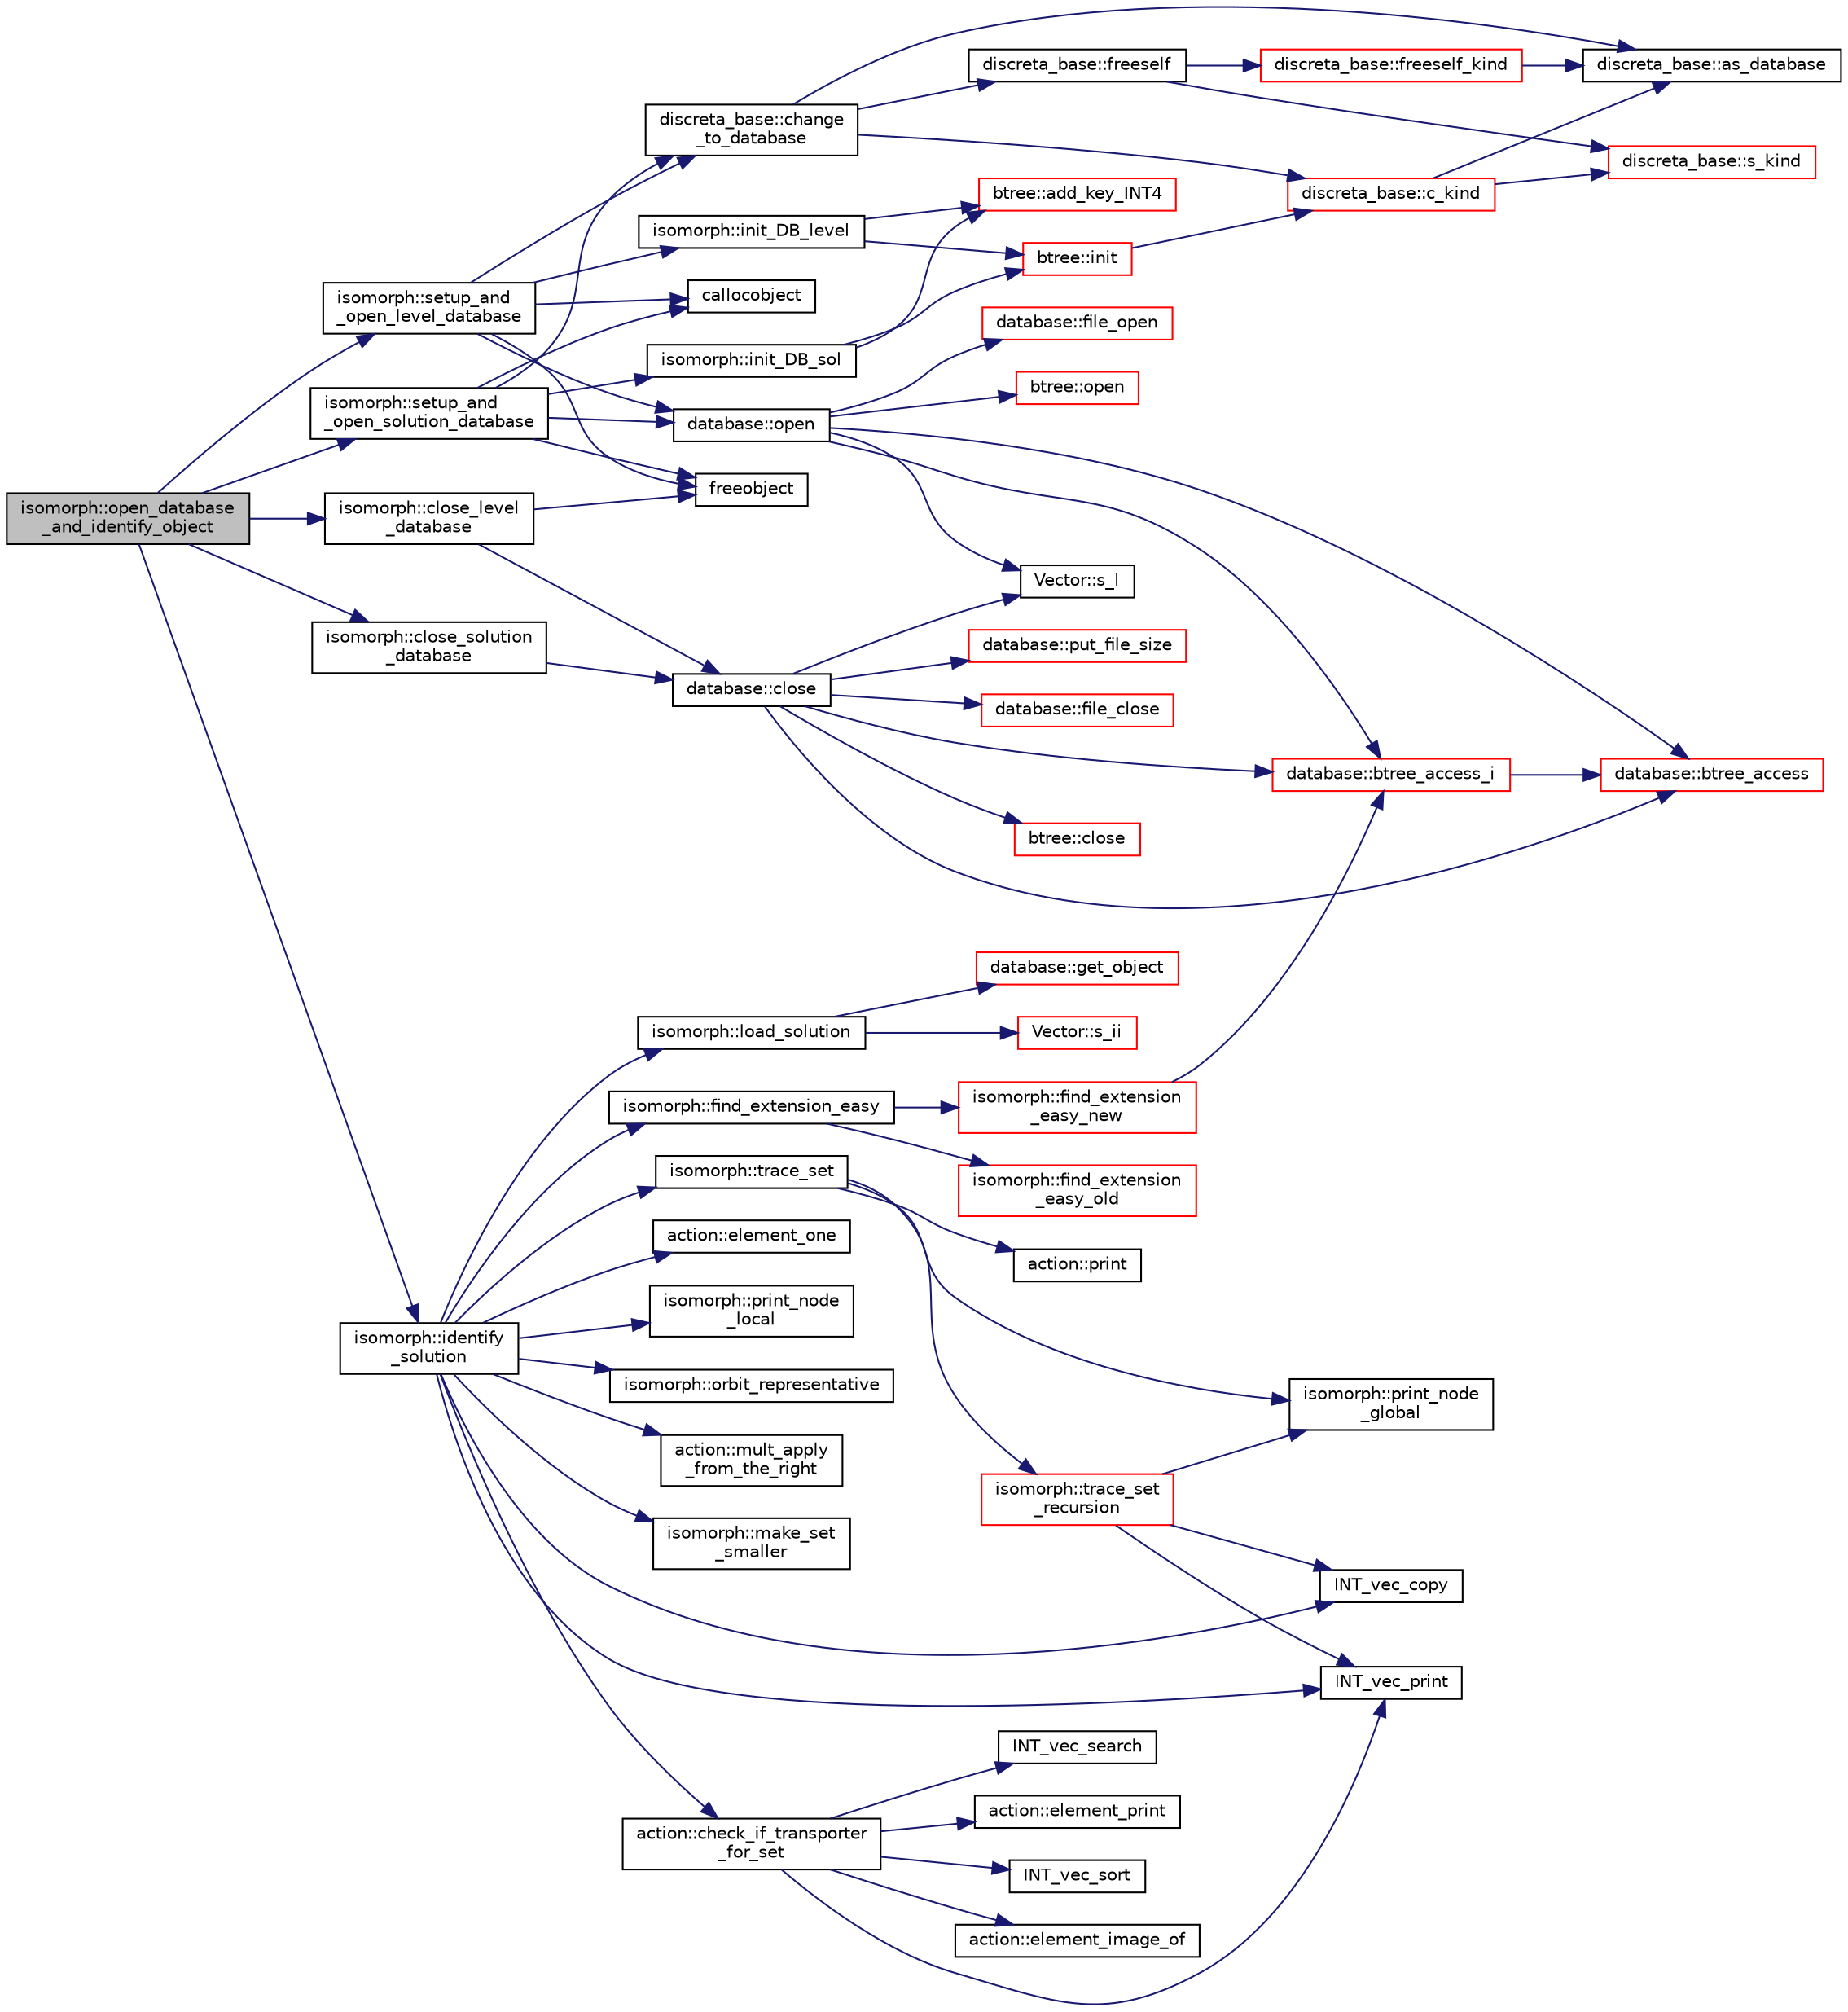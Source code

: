 digraph "isomorph::open_database_and_identify_object"
{
  edge [fontname="Helvetica",fontsize="10",labelfontname="Helvetica",labelfontsize="10"];
  node [fontname="Helvetica",fontsize="10",shape=record];
  rankdir="LR";
  Node8622 [label="isomorph::open_database\l_and_identify_object",height=0.2,width=0.4,color="black", fillcolor="grey75", style="filled", fontcolor="black"];
  Node8622 -> Node8623 [color="midnightblue",fontsize="10",style="solid",fontname="Helvetica"];
  Node8623 [label="isomorph::setup_and\l_open_solution_database",height=0.2,width=0.4,color="black", fillcolor="white", style="filled",URL="$d3/d5f/classisomorph.html#a31846d3ae261a9c2dc089fb87710ce5c"];
  Node8623 -> Node8624 [color="midnightblue",fontsize="10",style="solid",fontname="Helvetica"];
  Node8624 [label="freeobject",height=0.2,width=0.4,color="black", fillcolor="white", style="filled",URL="$d9/d60/discreta_8h.html#a3bd8a0c7f8d0451709f6e310536ff2ae"];
  Node8623 -> Node8625 [color="midnightblue",fontsize="10",style="solid",fontname="Helvetica"];
  Node8625 [label="callocobject",height=0.2,width=0.4,color="black", fillcolor="white", style="filled",URL="$d9/d60/discreta_8h.html#a8bbcb8338d159223714097d10e94364d"];
  Node8623 -> Node8626 [color="midnightblue",fontsize="10",style="solid",fontname="Helvetica"];
  Node8626 [label="discreta_base::change\l_to_database",height=0.2,width=0.4,color="black", fillcolor="white", style="filled",URL="$d7/d71/classdiscreta__base.html#a9187fb1e0526e3d327b78bb19475ae40"];
  Node8626 -> Node8627 [color="midnightblue",fontsize="10",style="solid",fontname="Helvetica"];
  Node8627 [label="discreta_base::freeself",height=0.2,width=0.4,color="black", fillcolor="white", style="filled",URL="$d7/d71/classdiscreta__base.html#a9a3c9501a562293b5667c11b9174d6e5"];
  Node8627 -> Node8628 [color="midnightblue",fontsize="10",style="solid",fontname="Helvetica"];
  Node8628 [label="discreta_base::freeself_kind",height=0.2,width=0.4,color="red", fillcolor="white", style="filled",URL="$d7/d71/classdiscreta__base.html#a63a23ada2165b3838fab719ed458cec8"];
  Node8628 -> Node8667 [color="midnightblue",fontsize="10",style="solid",fontname="Helvetica"];
  Node8667 [label="discreta_base::as_database",height=0.2,width=0.4,color="black", fillcolor="white", style="filled",URL="$d7/d71/classdiscreta__base.html#ab055d39d58210a2b03ba3d33703b09a9"];
  Node8627 -> Node8630 [color="midnightblue",fontsize="10",style="solid",fontname="Helvetica"];
  Node8630 [label="discreta_base::s_kind",height=0.2,width=0.4,color="red", fillcolor="white", style="filled",URL="$d7/d71/classdiscreta__base.html#a8a830025c74adbbc3362418a7c2ba157"];
  Node8626 -> Node8675 [color="midnightblue",fontsize="10",style="solid",fontname="Helvetica"];
  Node8675 [label="discreta_base::c_kind",height=0.2,width=0.4,color="red", fillcolor="white", style="filled",URL="$d7/d71/classdiscreta__base.html#adc2ff61589c2d083688e7a43f333cb62"];
  Node8675 -> Node8667 [color="midnightblue",fontsize="10",style="solid",fontname="Helvetica"];
  Node8675 -> Node8630 [color="midnightblue",fontsize="10",style="solid",fontname="Helvetica"];
  Node8626 -> Node8667 [color="midnightblue",fontsize="10",style="solid",fontname="Helvetica"];
  Node8623 -> Node8698 [color="midnightblue",fontsize="10",style="solid",fontname="Helvetica"];
  Node8698 [label="isomorph::init_DB_sol",height=0.2,width=0.4,color="black", fillcolor="white", style="filled",URL="$d3/d5f/classisomorph.html#afd8d8a546fa9a7bc6f211b216e291039"];
  Node8698 -> Node8699 [color="midnightblue",fontsize="10",style="solid",fontname="Helvetica"];
  Node8699 [label="btree::init",height=0.2,width=0.4,color="red", fillcolor="white", style="filled",URL="$dd/db0/classbtree.html#a3c88706e9886f1f9bc142b511aeab642"];
  Node8699 -> Node8675 [color="midnightblue",fontsize="10",style="solid",fontname="Helvetica"];
  Node8698 -> Node8721 [color="midnightblue",fontsize="10",style="solid",fontname="Helvetica"];
  Node8721 [label="btree::add_key_INT4",height=0.2,width=0.4,color="red", fillcolor="white", style="filled",URL="$dd/db0/classbtree.html#a4c42710e5f8cb4e3991d591fe2ae6f42"];
  Node8623 -> Node8736 [color="midnightblue",fontsize="10",style="solid",fontname="Helvetica"];
  Node8736 [label="database::open",height=0.2,width=0.4,color="black", fillcolor="white", style="filled",URL="$db/d72/classdatabase.html#a65e8eccf98ecab4d55fb25bacaae6a19"];
  Node8736 -> Node8737 [color="midnightblue",fontsize="10",style="solid",fontname="Helvetica"];
  Node8737 [label="database::file_open",height=0.2,width=0.4,color="red", fillcolor="white", style="filled",URL="$db/d72/classdatabase.html#a33494febd887d058f862ef6001d4a044"];
  Node8736 -> Node8747 [color="midnightblue",fontsize="10",style="solid",fontname="Helvetica"];
  Node8747 [label="database::btree_access",height=0.2,width=0.4,color="red", fillcolor="white", style="filled",URL="$db/d72/classdatabase.html#a30109ba5488b06111439f887fc1ac499"];
  Node8736 -> Node8732 [color="midnightblue",fontsize="10",style="solid",fontname="Helvetica"];
  Node8732 [label="Vector::s_l",height=0.2,width=0.4,color="black", fillcolor="white", style="filled",URL="$d5/db2/class_vector.html#ad2dc082288f858d22a528832289e0704"];
  Node8736 -> Node8748 [color="midnightblue",fontsize="10",style="solid",fontname="Helvetica"];
  Node8748 [label="database::btree_access_i",height=0.2,width=0.4,color="red", fillcolor="white", style="filled",URL="$db/d72/classdatabase.html#a215047d1b32b8bd54f91a7bdca168eee"];
  Node8748 -> Node8747 [color="midnightblue",fontsize="10",style="solid",fontname="Helvetica"];
  Node8736 -> Node8749 [color="midnightblue",fontsize="10",style="solid",fontname="Helvetica"];
  Node8749 [label="btree::open",height=0.2,width=0.4,color="red", fillcolor="white", style="filled",URL="$dd/db0/classbtree.html#a3e718949f1be6057839463292a60297a"];
  Node8622 -> Node8757 [color="midnightblue",fontsize="10",style="solid",fontname="Helvetica"];
  Node8757 [label="isomorph::setup_and\l_open_level_database",height=0.2,width=0.4,color="black", fillcolor="white", style="filled",URL="$d3/d5f/classisomorph.html#aa011f38988f4db9c6f5abd84faebd153"];
  Node8757 -> Node8624 [color="midnightblue",fontsize="10",style="solid",fontname="Helvetica"];
  Node8757 -> Node8625 [color="midnightblue",fontsize="10",style="solid",fontname="Helvetica"];
  Node8757 -> Node8626 [color="midnightblue",fontsize="10",style="solid",fontname="Helvetica"];
  Node8757 -> Node8758 [color="midnightblue",fontsize="10",style="solid",fontname="Helvetica"];
  Node8758 [label="isomorph::init_DB_level",height=0.2,width=0.4,color="black", fillcolor="white", style="filled",URL="$d3/d5f/classisomorph.html#a1a2df5281026bc94d57ebce33d67fe6c"];
  Node8758 -> Node8699 [color="midnightblue",fontsize="10",style="solid",fontname="Helvetica"];
  Node8758 -> Node8721 [color="midnightblue",fontsize="10",style="solid",fontname="Helvetica"];
  Node8757 -> Node8736 [color="midnightblue",fontsize="10",style="solid",fontname="Helvetica"];
  Node8622 -> Node8759 [color="midnightblue",fontsize="10",style="solid",fontname="Helvetica"];
  Node8759 [label="isomorph::identify\l_solution",height=0.2,width=0.4,color="black", fillcolor="white", style="filled",URL="$d3/d5f/classisomorph.html#abc63d2e561a6209e32c47d8486c9a67e"];
  Node8759 -> Node8760 [color="midnightblue",fontsize="10",style="solid",fontname="Helvetica"];
  Node8760 [label="INT_vec_copy",height=0.2,width=0.4,color="black", fillcolor="white", style="filled",URL="$df/dbf/sajeeb_8_c.html#ac2d875e27e009af6ec04d17254d11075"];
  Node8759 -> Node8761 [color="midnightblue",fontsize="10",style="solid",fontname="Helvetica"];
  Node8761 [label="action::element_one",height=0.2,width=0.4,color="black", fillcolor="white", style="filled",URL="$d2/d86/classaction.html#a780a105daf04d6d1fe7e2f63b3c88e3b"];
  Node8759 -> Node8762 [color="midnightblue",fontsize="10",style="solid",fontname="Helvetica"];
  Node8762 [label="isomorph::trace_set",height=0.2,width=0.4,color="black", fillcolor="white", style="filled",URL="$d3/d5f/classisomorph.html#ab7bbf8af4ad4d1c7bcbbd190ee2ce6a6"];
  Node8762 -> Node8763 [color="midnightblue",fontsize="10",style="solid",fontname="Helvetica"];
  Node8763 [label="isomorph::trace_set\l_recursion",height=0.2,width=0.4,color="red", fillcolor="white", style="filled",URL="$d3/d5f/classisomorph.html#a8ef29320b04d7ca09212706e47b013b9"];
  Node8763 -> Node8764 [color="midnightblue",fontsize="10",style="solid",fontname="Helvetica"];
  Node8764 [label="isomorph::print_node\l_global",height=0.2,width=0.4,color="black", fillcolor="white", style="filled",URL="$d3/d5f/classisomorph.html#ac62bed8edc25b5b50cc4f275f94c8470"];
  Node8763 -> Node8760 [color="midnightblue",fontsize="10",style="solid",fontname="Helvetica"];
  Node8763 -> Node8766 [color="midnightblue",fontsize="10",style="solid",fontname="Helvetica"];
  Node8766 [label="INT_vec_print",height=0.2,width=0.4,color="black", fillcolor="white", style="filled",URL="$df/dbf/sajeeb_8_c.html#a79a5901af0b47dd0d694109543c027fe"];
  Node8762 -> Node8764 [color="midnightblue",fontsize="10",style="solid",fontname="Helvetica"];
  Node8762 -> Node8813 [color="midnightblue",fontsize="10",style="solid",fontname="Helvetica"];
  Node8813 [label="action::print",height=0.2,width=0.4,color="black", fillcolor="white", style="filled",URL="$d2/d86/classaction.html#ae4159079fcf493e0e110c2114cc0a52d"];
  Node8759 -> Node8814 [color="midnightblue",fontsize="10",style="solid",fontname="Helvetica"];
  Node8814 [label="isomorph::print_node\l_local",height=0.2,width=0.4,color="black", fillcolor="white", style="filled",URL="$d3/d5f/classisomorph.html#a0c0aa4acce86bf0b479a216a3afdabcc"];
  Node8759 -> Node8815 [color="midnightblue",fontsize="10",style="solid",fontname="Helvetica"];
  Node8815 [label="isomorph::find_extension_easy",height=0.2,width=0.4,color="black", fillcolor="white", style="filled",URL="$d3/d5f/classisomorph.html#a2861ed73bff2090e2c2a97e263258134"];
  Node8815 -> Node8816 [color="midnightblue",fontsize="10",style="solid",fontname="Helvetica"];
  Node8816 [label="isomorph::find_extension\l_easy_old",height=0.2,width=0.4,color="red", fillcolor="white", style="filled",URL="$d3/d5f/classisomorph.html#ac527cea5328b515e3194c998217ea0bf"];
  Node8815 -> Node8821 [color="midnightblue",fontsize="10",style="solid",fontname="Helvetica"];
  Node8821 [label="isomorph::find_extension\l_easy_new",height=0.2,width=0.4,color="red", fillcolor="white", style="filled",URL="$d3/d5f/classisomorph.html#a239dde6a8264198fc3f6fb2e15cd882d"];
  Node8821 -> Node8748 [color="midnightblue",fontsize="10",style="solid",fontname="Helvetica"];
  Node8759 -> Node8835 [color="midnightblue",fontsize="10",style="solid",fontname="Helvetica"];
  Node8835 [label="isomorph::orbit_representative",height=0.2,width=0.4,color="black", fillcolor="white", style="filled",URL="$d3/d5f/classisomorph.html#acdfd35e2cb33942945e10dedeb4a210f"];
  Node8759 -> Node8836 [color="midnightblue",fontsize="10",style="solid",fontname="Helvetica"];
  Node8836 [label="action::mult_apply\l_from_the_right",height=0.2,width=0.4,color="black", fillcolor="white", style="filled",URL="$d2/d86/classaction.html#a00d1b49d2550d6a4cec42543076aac5b"];
  Node8759 -> Node8837 [color="midnightblue",fontsize="10",style="solid",fontname="Helvetica"];
  Node8837 [label="isomorph::make_set\l_smaller",height=0.2,width=0.4,color="black", fillcolor="white", style="filled",URL="$d3/d5f/classisomorph.html#abd12747ffc397ec1d04907f9f1c4b4be"];
  Node8759 -> Node8819 [color="midnightblue",fontsize="10",style="solid",fontname="Helvetica"];
  Node8819 [label="isomorph::load_solution",height=0.2,width=0.4,color="black", fillcolor="white", style="filled",URL="$d3/d5f/classisomorph.html#a18df8e5d8ba2c2fe7c6d59a2d42768a5"];
  Node8819 -> Node8788 [color="midnightblue",fontsize="10",style="solid",fontname="Helvetica"];
  Node8788 [label="database::get_object",height=0.2,width=0.4,color="red", fillcolor="white", style="filled",URL="$db/d72/classdatabase.html#a2f58ec1301addabc2fb6544038e108c6"];
  Node8819 -> Node8792 [color="midnightblue",fontsize="10",style="solid",fontname="Helvetica"];
  Node8792 [label="Vector::s_ii",height=0.2,width=0.4,color="red", fillcolor="white", style="filled",URL="$d5/db2/class_vector.html#a75d4942cc7b9794717b4846c10520db8"];
  Node8759 -> Node8838 [color="midnightblue",fontsize="10",style="solid",fontname="Helvetica"];
  Node8838 [label="action::check_if_transporter\l_for_set",height=0.2,width=0.4,color="black", fillcolor="white", style="filled",URL="$d2/d86/classaction.html#a84f3aaa00cbc09fb93f131b16d1fd290"];
  Node8838 -> Node8766 [color="midnightblue",fontsize="10",style="solid",fontname="Helvetica"];
  Node8838 -> Node8767 [color="midnightblue",fontsize="10",style="solid",fontname="Helvetica"];
  Node8767 [label="action::element_print",height=0.2,width=0.4,color="black", fillcolor="white", style="filled",URL="$d2/d86/classaction.html#ae38c3ef3c1125213733d63c6fc3c40cd"];
  Node8838 -> Node8839 [color="midnightblue",fontsize="10",style="solid",fontname="Helvetica"];
  Node8839 [label="INT_vec_sort",height=0.2,width=0.4,color="black", fillcolor="white", style="filled",URL="$d5/de2/foundations_2data__structures_2data__structures_8h.html#a877cf6c0867f8a8e7c199476e640eca5"];
  Node8838 -> Node8768 [color="midnightblue",fontsize="10",style="solid",fontname="Helvetica"];
  Node8768 [label="action::element_image_of",height=0.2,width=0.4,color="black", fillcolor="white", style="filled",URL="$d2/d86/classaction.html#ae09559d4537a048fc860f8a74a31393d"];
  Node8838 -> Node8840 [color="midnightblue",fontsize="10",style="solid",fontname="Helvetica"];
  Node8840 [label="INT_vec_search",height=0.2,width=0.4,color="black", fillcolor="white", style="filled",URL="$d5/de2/foundations_2data__structures_2data__structures_8h.html#ad103ef2316a1f671bdb68fd9cd9ba945"];
  Node8759 -> Node8766 [color="midnightblue",fontsize="10",style="solid",fontname="Helvetica"];
  Node8622 -> Node8841 [color="midnightblue",fontsize="10",style="solid",fontname="Helvetica"];
  Node8841 [label="isomorph::close_solution\l_database",height=0.2,width=0.4,color="black", fillcolor="white", style="filled",URL="$d3/d5f/classisomorph.html#a4219716e51f60288361e06dd0e91810b"];
  Node8841 -> Node8842 [color="midnightblue",fontsize="10",style="solid",fontname="Helvetica"];
  Node8842 [label="database::close",height=0.2,width=0.4,color="black", fillcolor="white", style="filled",URL="$db/d72/classdatabase.html#acdc74d15f711cab1c165989723d45caf"];
  Node8842 -> Node8843 [color="midnightblue",fontsize="10",style="solid",fontname="Helvetica"];
  Node8843 [label="database::put_file_size",height=0.2,width=0.4,color="red", fillcolor="white", style="filled",URL="$db/d72/classdatabase.html#a3490df2b9feac3d2cfab8a5d00033ab4"];
  Node8842 -> Node8845 [color="midnightblue",fontsize="10",style="solid",fontname="Helvetica"];
  Node8845 [label="database::file_close",height=0.2,width=0.4,color="red", fillcolor="white", style="filled",URL="$db/d72/classdatabase.html#a2c40bcffaf69fb166b6ac1bafee50baf"];
  Node8842 -> Node8747 [color="midnightblue",fontsize="10",style="solid",fontname="Helvetica"];
  Node8842 -> Node8732 [color="midnightblue",fontsize="10",style="solid",fontname="Helvetica"];
  Node8842 -> Node8748 [color="midnightblue",fontsize="10",style="solid",fontname="Helvetica"];
  Node8842 -> Node8846 [color="midnightblue",fontsize="10",style="solid",fontname="Helvetica"];
  Node8846 [label="btree::close",height=0.2,width=0.4,color="red", fillcolor="white", style="filled",URL="$dd/db0/classbtree.html#acdd59b8696e09dc1c76356902fb35cbd"];
  Node8622 -> Node8852 [color="midnightblue",fontsize="10",style="solid",fontname="Helvetica"];
  Node8852 [label="isomorph::close_level\l_database",height=0.2,width=0.4,color="black", fillcolor="white", style="filled",URL="$d3/d5f/classisomorph.html#aeca68d029ae707d3a6c6d4293b7086c8"];
  Node8852 -> Node8842 [color="midnightblue",fontsize="10",style="solid",fontname="Helvetica"];
  Node8852 -> Node8624 [color="midnightblue",fontsize="10",style="solid",fontname="Helvetica"];
}
